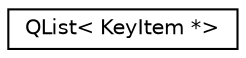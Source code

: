 digraph "类继承关系图"
{
  edge [fontname="Helvetica",fontsize="10",labelfontname="Helvetica",labelfontsize="10"];
  node [fontname="Helvetica",fontsize="10",shape=record];
  rankdir="LR";
  Node0 [label="QList\< KeyItem *\>",height=0.2,width=0.4,color="black", fillcolor="white", style="filled",URL="$class_q_list.html"];
}
